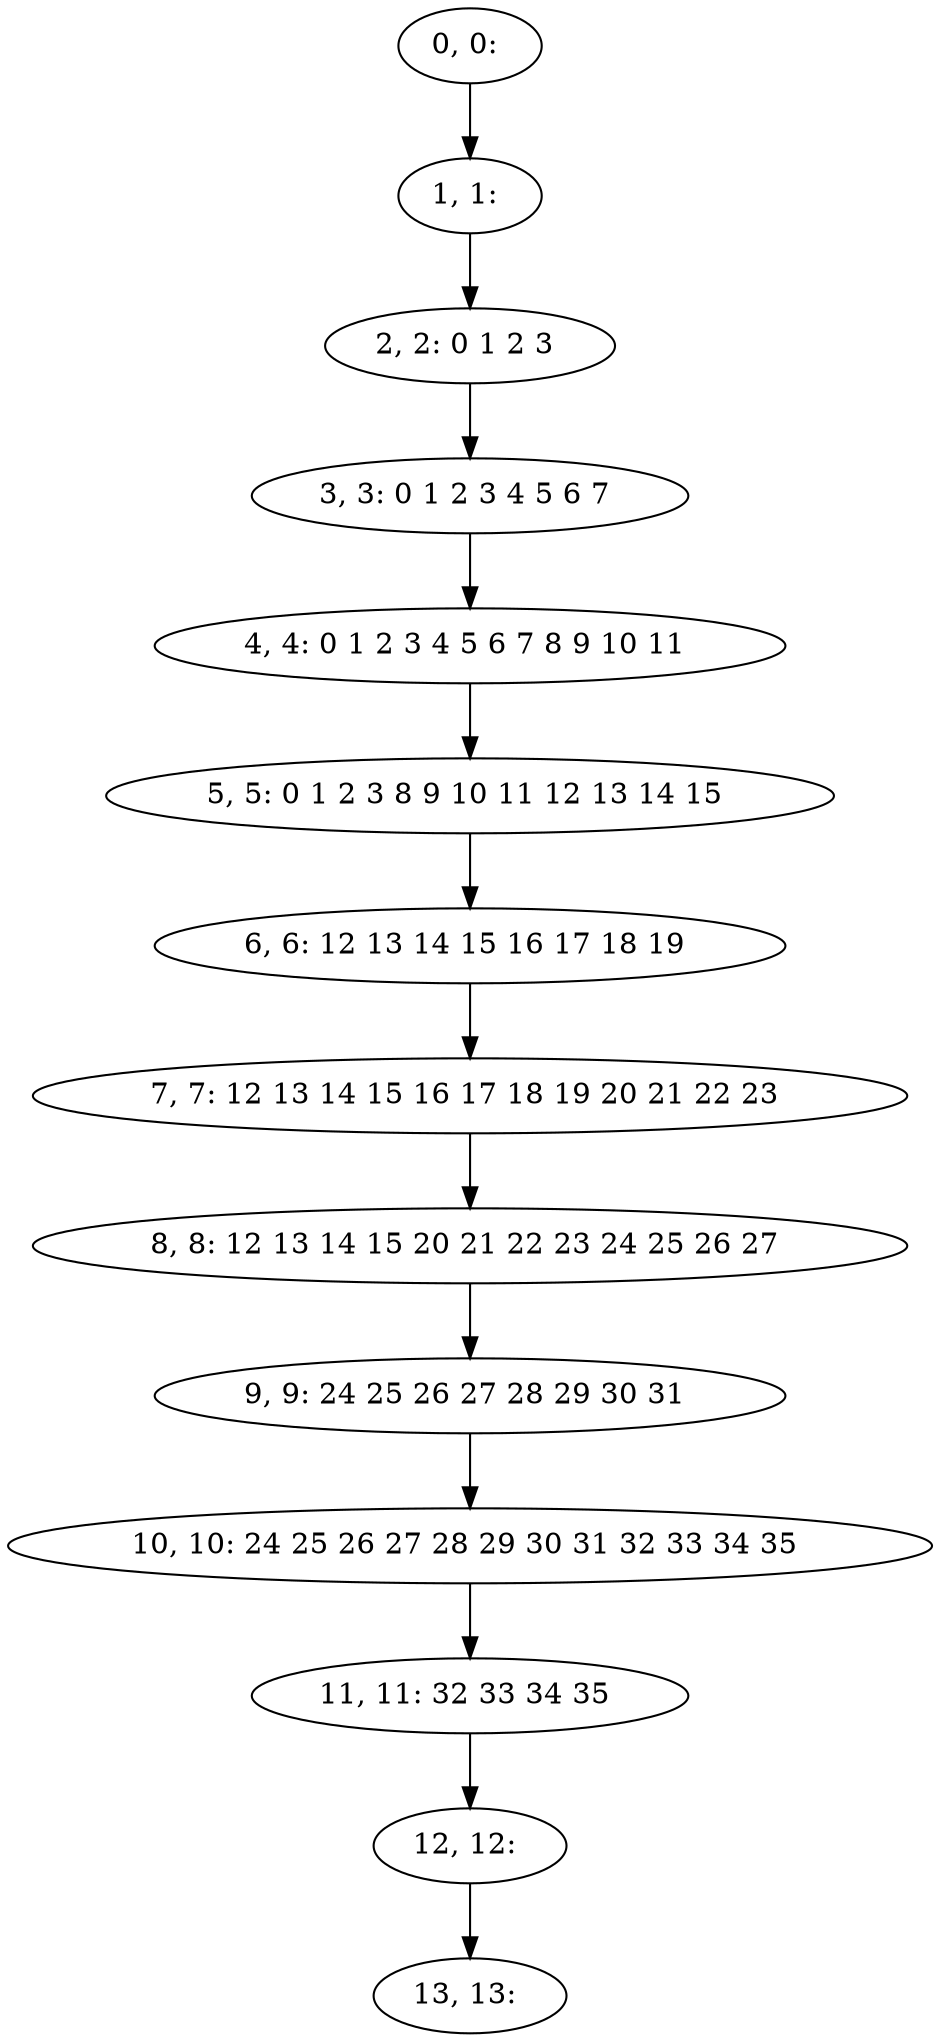 digraph G {
0[label="0, 0: "];
1[label="1, 1: "];
2[label="2, 2: 0 1 2 3 "];
3[label="3, 3: 0 1 2 3 4 5 6 7 "];
4[label="4, 4: 0 1 2 3 4 5 6 7 8 9 10 11 "];
5[label="5, 5: 0 1 2 3 8 9 10 11 12 13 14 15 "];
6[label="6, 6: 12 13 14 15 16 17 18 19 "];
7[label="7, 7: 12 13 14 15 16 17 18 19 20 21 22 23 "];
8[label="8, 8: 12 13 14 15 20 21 22 23 24 25 26 27 "];
9[label="9, 9: 24 25 26 27 28 29 30 31 "];
10[label="10, 10: 24 25 26 27 28 29 30 31 32 33 34 35 "];
11[label="11, 11: 32 33 34 35 "];
12[label="12, 12: "];
13[label="13, 13: "];
0->1 ;
1->2 ;
2->3 ;
3->4 ;
4->5 ;
5->6 ;
6->7 ;
7->8 ;
8->9 ;
9->10 ;
10->11 ;
11->12 ;
12->13 ;
}
